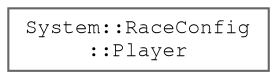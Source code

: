 digraph "Graphical Class Hierarchy"
{
 // LATEX_PDF_SIZE
  bgcolor="transparent";
  edge [fontname=FreeMono,fontsize=10,labelfontname=FreeMono,labelfontsize=10];
  node [fontname=FreeMono,fontsize=10,shape=box,height=0.2,width=0.4];
  rankdir="LR";
  Node0 [label="System::RaceConfig\l::Player",height=0.2,width=0.4,color="grey40", fillcolor="white", style="filled",URL="$class_system_1_1_race_config_1_1_player.html",tooltip=" "];
}

